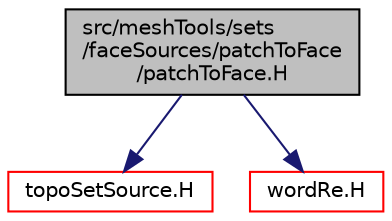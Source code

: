 digraph "src/meshTools/sets/faceSources/patchToFace/patchToFace.H"
{
  bgcolor="transparent";
  edge [fontname="Helvetica",fontsize="10",labelfontname="Helvetica",labelfontsize="10"];
  node [fontname="Helvetica",fontsize="10",shape=record];
  Node1 [label="src/meshTools/sets\l/faceSources/patchToFace\l/patchToFace.H",height=0.2,width=0.4,color="black", fillcolor="grey75", style="filled", fontcolor="black"];
  Node1 -> Node2 [color="midnightblue",fontsize="10",style="solid",fontname="Helvetica"];
  Node2 [label="topoSetSource.H",height=0.2,width=0.4,color="red",URL="$a07467.html"];
  Node1 -> Node3 [color="midnightblue",fontsize="10",style="solid",fontname="Helvetica"];
  Node3 [label="wordRe.H",height=0.2,width=0.4,color="red",URL="$a08991.html"];
}
